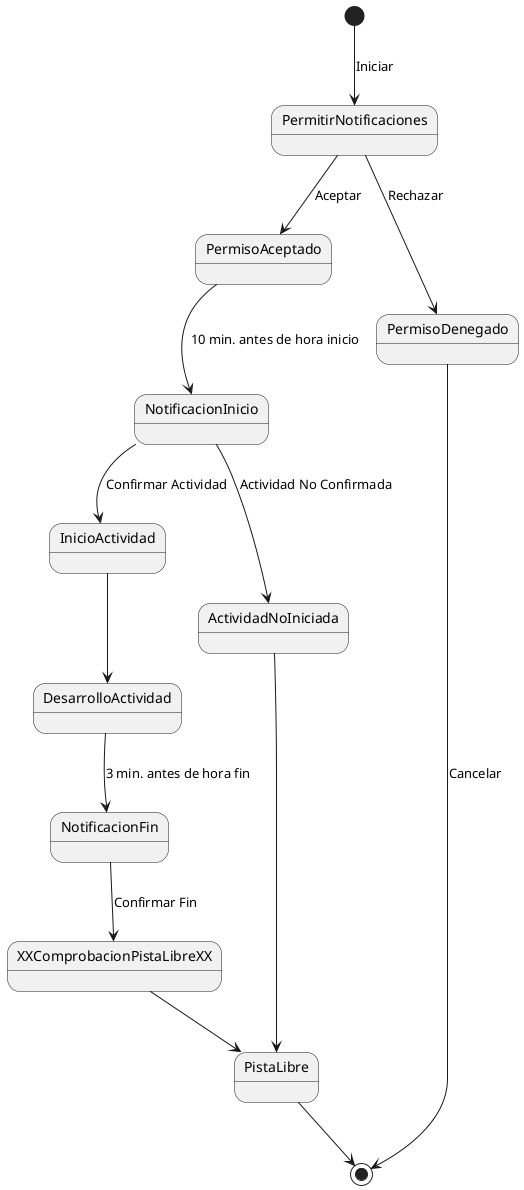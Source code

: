 @startuml Notificar
[*] --> PermitirNotificaciones : Iniciar
PermitirNotificaciones --> PermisoAceptado : Aceptar
PermitirNotificaciones --> PermisoDenegado : Rechazar
PermisoAceptado --> NotificacionInicio : 10 min. antes de hora inicio
NotificacionInicio --> InicioActividad : Confirmar Actividad
InicioActividad --> DesarrolloActividad
DesarrolloActividad --> NotificacionFin : 3 min. antes de hora fin
NotificacionFin --> XXComprobacionPistaLibreXX : Confirmar Fin
XXComprobacionPistaLibreXX --> PistaLibre
NotificacionInicio --> ActividadNoIniciada : Actividad No Confirmada
ActividadNoIniciada --> PistaLibre
PistaLibre --> [*]
PermisoDenegado --> [*] : Cancelar
@enduml